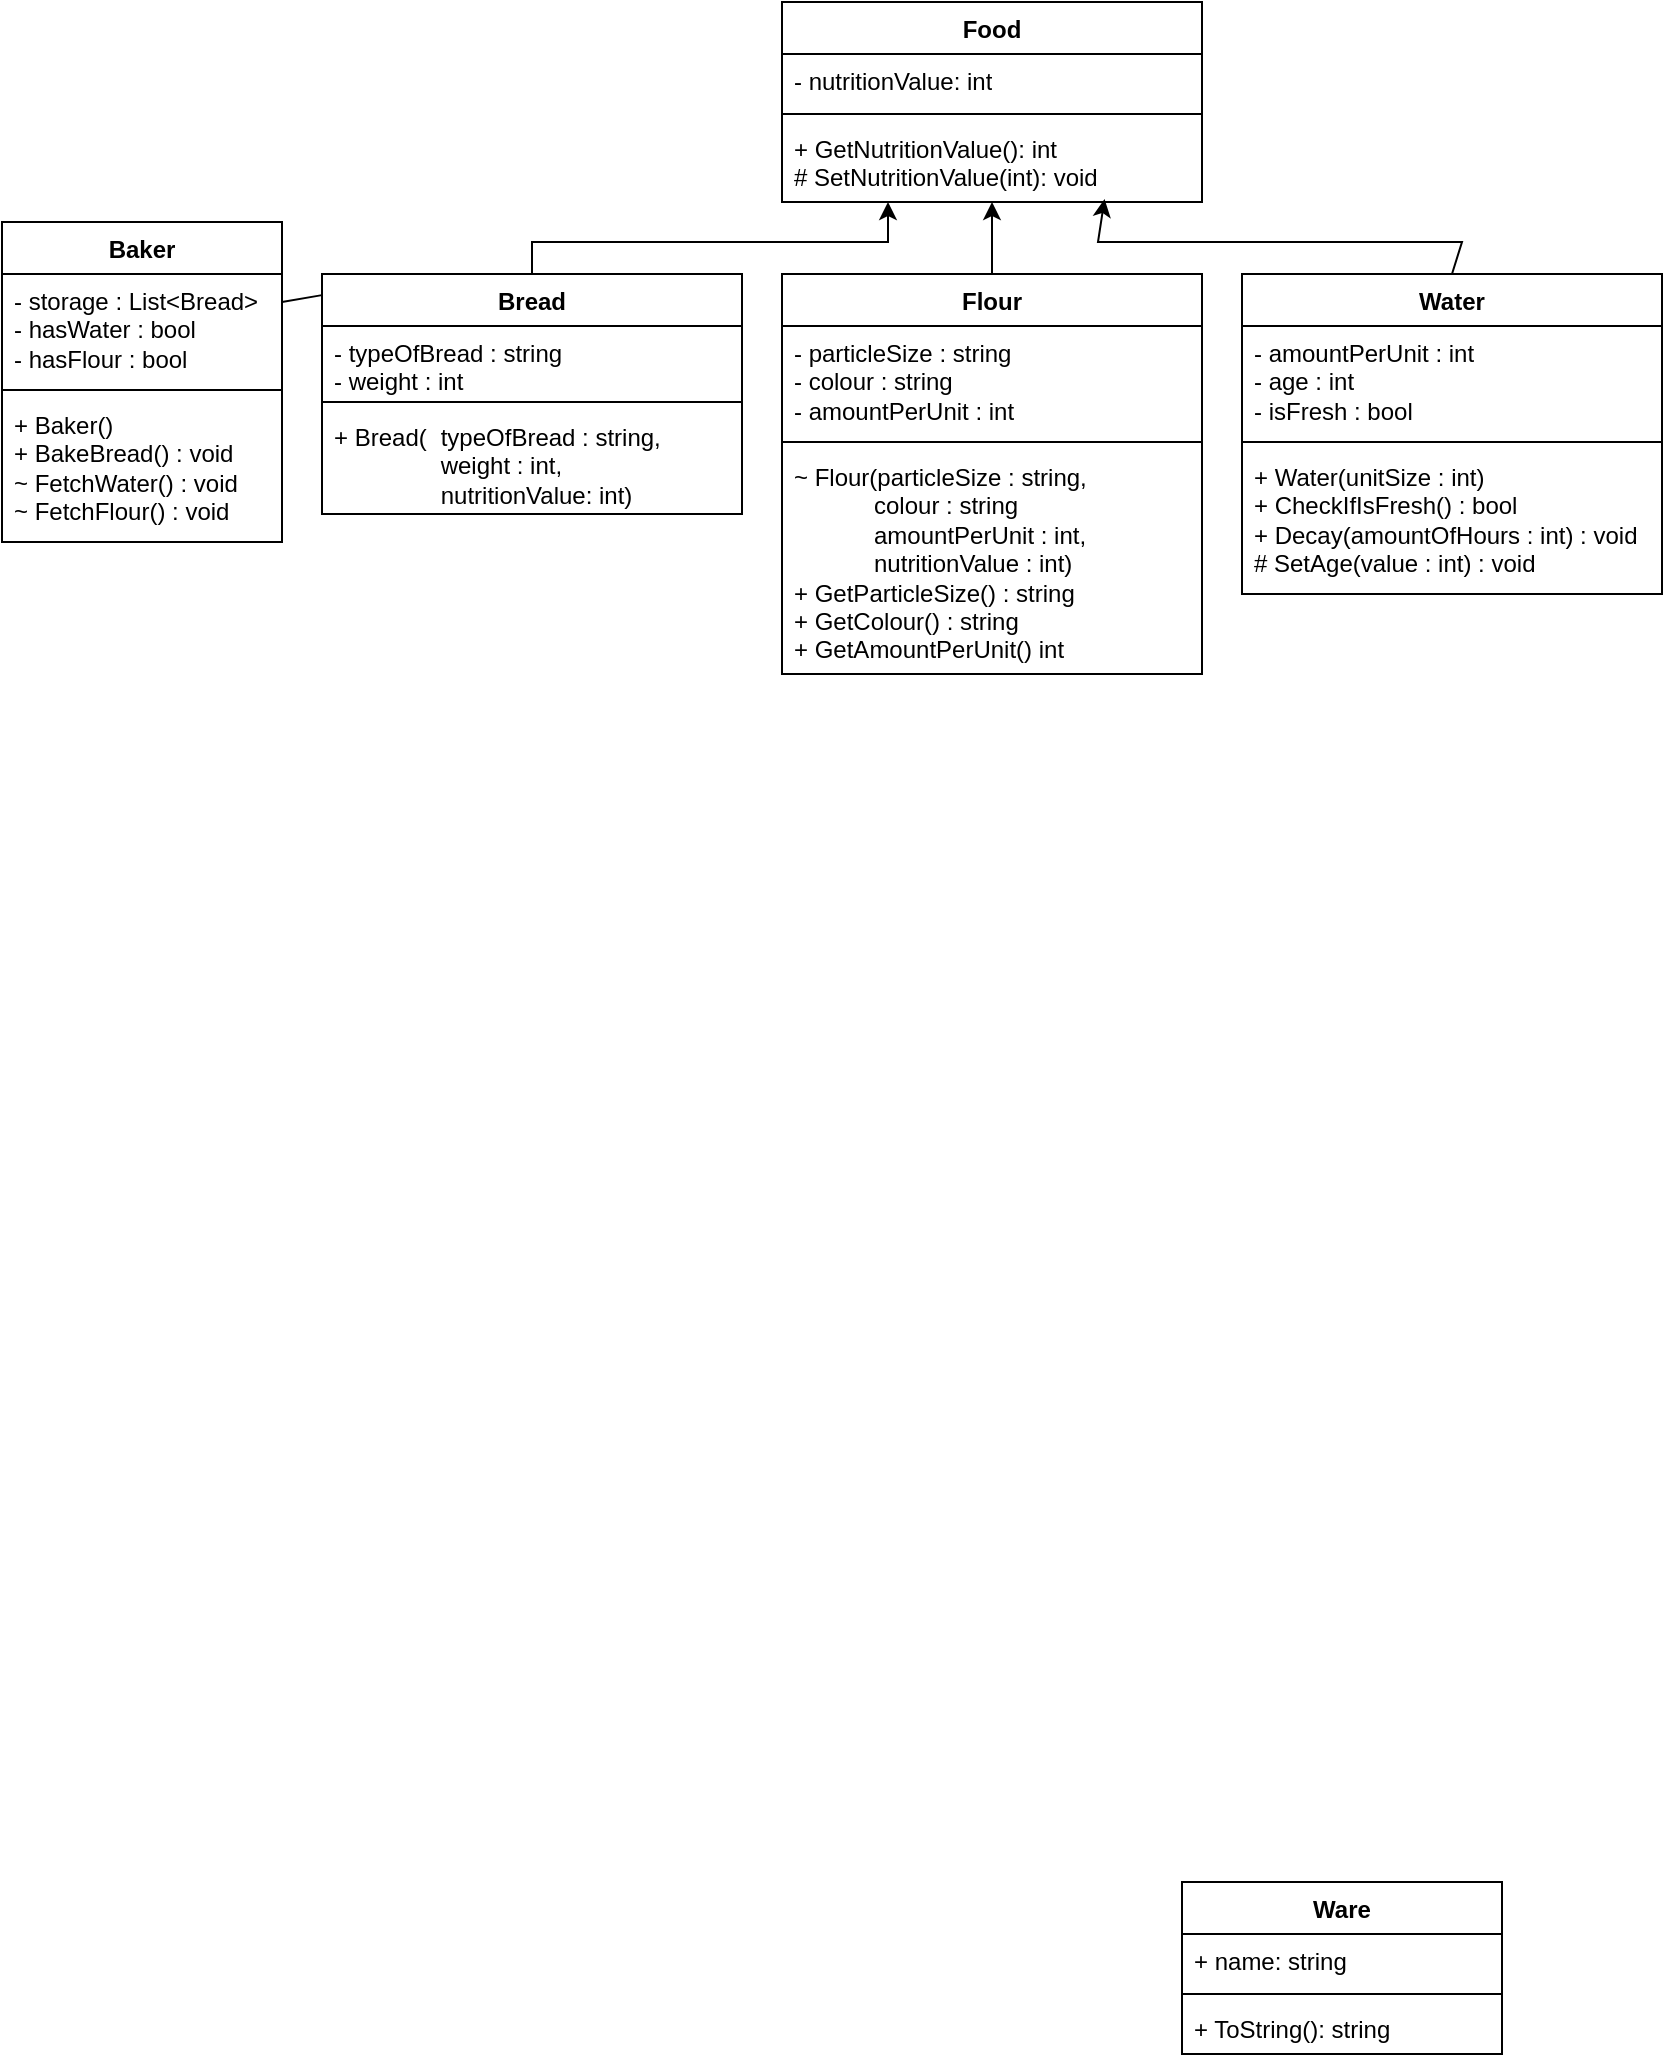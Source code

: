 <mxfile version="28.2.8">
  <diagram name="Seite-1" id="YE8oFiljuQkFRhypLCb8">
    <mxGraphModel dx="904" dy="472" grid="1" gridSize="10" guides="1" tooltips="1" connect="1" arrows="1" fold="1" page="1" pageScale="1" pageWidth="827" pageHeight="1169" math="0" shadow="0">
      <root>
        <mxCell id="0" />
        <mxCell id="1" parent="0" />
        <mxCell id="5SmCWOZqy4q0GIJ6O8Qh-1" value="Baker" style="swimlane;fontStyle=1;align=center;verticalAlign=top;childLayout=stackLayout;horizontal=1;startSize=26;horizontalStack=0;resizeParent=1;resizeParentMax=0;resizeLast=0;collapsible=1;marginBottom=0;whiteSpace=wrap;html=1;" parent="1" vertex="1">
          <mxGeometry x="40" y="240" width="140" height="160" as="geometry" />
        </mxCell>
        <mxCell id="5SmCWOZqy4q0GIJ6O8Qh-2" value="- storage : List&amp;lt;Bread&amp;gt;&lt;div&gt;- hasWater : bool&lt;/div&gt;&lt;div&gt;- hasFlour : bool&lt;/div&gt;" style="text;strokeColor=none;fillColor=none;align=left;verticalAlign=top;spacingLeft=4;spacingRight=4;overflow=hidden;rotatable=0;points=[[0,0.5],[1,0.5]];portConstraint=eastwest;whiteSpace=wrap;html=1;" parent="5SmCWOZqy4q0GIJ6O8Qh-1" vertex="1">
          <mxGeometry y="26" width="140" height="54" as="geometry" />
        </mxCell>
        <mxCell id="5SmCWOZqy4q0GIJ6O8Qh-3" value="" style="line;strokeWidth=1;fillColor=none;align=left;verticalAlign=middle;spacingTop=-1;spacingLeft=3;spacingRight=3;rotatable=0;labelPosition=right;points=[];portConstraint=eastwest;strokeColor=inherit;" parent="5SmCWOZqy4q0GIJ6O8Qh-1" vertex="1">
          <mxGeometry y="80" width="140" height="8" as="geometry" />
        </mxCell>
        <mxCell id="5SmCWOZqy4q0GIJ6O8Qh-4" value="+ Baker()&lt;div&gt;+ BakeBread() : void&lt;/div&gt;&lt;div&gt;~ FetchWater()&amp;nbsp;&lt;span style=&quot;background-color: transparent; color: light-dark(rgb(0, 0, 0), rgb(255, 255, 255));&quot;&gt;: void&lt;/span&gt;&lt;/div&gt;&lt;div&gt;~ FetchFlour()&amp;nbsp;&lt;span style=&quot;background-color: transparent; color: light-dark(rgb(0, 0, 0), rgb(255, 255, 255));&quot;&gt;: void&lt;/span&gt;&lt;/div&gt;" style="text;strokeColor=none;fillColor=none;align=left;verticalAlign=top;spacingLeft=4;spacingRight=4;overflow=hidden;rotatable=0;points=[[0,0.5],[1,0.5]];portConstraint=eastwest;whiteSpace=wrap;html=1;" parent="5SmCWOZqy4q0GIJ6O8Qh-1" vertex="1">
          <mxGeometry y="88" width="140" height="72" as="geometry" />
        </mxCell>
        <mxCell id="VzENnuomO6U80wlV3h0H-13" style="edgeStyle=orthogonalEdgeStyle;rounded=0;orthogonalLoop=1;jettySize=auto;html=1;entryX=0.25;entryY=1;entryDx=0;entryDy=0;" edge="1" parent="1" source="5SmCWOZqy4q0GIJ6O8Qh-5" target="VzENnuomO6U80wlV3h0H-4">
          <mxGeometry relative="1" as="geometry">
            <mxPoint x="305" y="230" as="targetPoint" />
            <Array as="points">
              <mxPoint x="305" y="250" />
              <mxPoint x="483" y="250" />
              <mxPoint x="483" y="230" />
            </Array>
          </mxGeometry>
        </mxCell>
        <mxCell id="5SmCWOZqy4q0GIJ6O8Qh-5" value="Bread" style="swimlane;fontStyle=1;align=center;verticalAlign=top;childLayout=stackLayout;horizontal=1;startSize=26;horizontalStack=0;resizeParent=1;resizeParentMax=0;resizeLast=0;collapsible=1;marginBottom=0;whiteSpace=wrap;html=1;" parent="1" vertex="1">
          <mxGeometry x="200" y="266" width="210" height="120" as="geometry" />
        </mxCell>
        <mxCell id="5SmCWOZqy4q0GIJ6O8Qh-6" value="- typeOfBread : string&lt;div&gt;- weight : int&lt;/div&gt;" style="text;strokeColor=none;fillColor=none;align=left;verticalAlign=top;spacingLeft=4;spacingRight=4;overflow=hidden;rotatable=0;points=[[0,0.5],[1,0.5]];portConstraint=eastwest;whiteSpace=wrap;html=1;" parent="5SmCWOZqy4q0GIJ6O8Qh-5" vertex="1">
          <mxGeometry y="26" width="210" height="34" as="geometry" />
        </mxCell>
        <mxCell id="5SmCWOZqy4q0GIJ6O8Qh-7" value="" style="line;strokeWidth=1;fillColor=none;align=left;verticalAlign=middle;spacingTop=-1;spacingLeft=3;spacingRight=3;rotatable=0;labelPosition=right;points=[];portConstraint=eastwest;strokeColor=inherit;" parent="5SmCWOZqy4q0GIJ6O8Qh-5" vertex="1">
          <mxGeometry y="60" width="210" height="8" as="geometry" />
        </mxCell>
        <mxCell id="5SmCWOZqy4q0GIJ6O8Qh-8" value="+ Bread(&lt;span style=&quot;white-space: pre;&quot;&gt;&#x9;&lt;/span&gt;typeOfBread : string,&lt;div&gt;&lt;span style=&quot;white-space: pre;&quot;&gt;&#x9;&lt;/span&gt;&lt;span style=&quot;white-space: pre;&quot;&gt;&#x9;&lt;/span&gt;weight : int,&lt;br&gt;&lt;/div&gt;&lt;div&gt;&lt;span style=&quot;white-space: pre;&quot;&gt;&#x9;&lt;/span&gt;&lt;span style=&quot;white-space: pre;&quot;&gt;&#x9;&lt;/span&gt;nutritionValue: int)&lt;/div&gt;" style="text;strokeColor=none;fillColor=none;align=left;verticalAlign=top;spacingLeft=4;spacingRight=4;overflow=hidden;rotatable=0;points=[[0,0.5],[1,0.5]];portConstraint=eastwest;whiteSpace=wrap;html=1;" parent="5SmCWOZqy4q0GIJ6O8Qh-5" vertex="1">
          <mxGeometry y="68" width="210" height="52" as="geometry" />
        </mxCell>
        <mxCell id="VzENnuomO6U80wlV3h0H-14" value="" style="edgeStyle=orthogonalEdgeStyle;rounded=0;orthogonalLoop=1;jettySize=auto;html=1;entryX=0.5;entryY=1;entryDx=0;entryDy=0;" edge="1" parent="1" source="5SmCWOZqy4q0GIJ6O8Qh-9" target="VzENnuomO6U80wlV3h0H-4">
          <mxGeometry relative="1" as="geometry" />
        </mxCell>
        <mxCell id="5SmCWOZqy4q0GIJ6O8Qh-9" value="Flour" style="swimlane;fontStyle=1;align=center;verticalAlign=top;childLayout=stackLayout;horizontal=1;startSize=26;horizontalStack=0;resizeParent=1;resizeParentMax=0;resizeLast=0;collapsible=1;marginBottom=0;whiteSpace=wrap;html=1;" parent="1" vertex="1">
          <mxGeometry x="430" y="266" width="210" height="200" as="geometry" />
        </mxCell>
        <mxCell id="5SmCWOZqy4q0GIJ6O8Qh-10" value="- particleSize : string&lt;div&gt;- colour : string&lt;/div&gt;&lt;div&gt;- amountPerUnit : int&lt;/div&gt;" style="text;strokeColor=none;fillColor=none;align=left;verticalAlign=top;spacingLeft=4;spacingRight=4;overflow=hidden;rotatable=0;points=[[0,0.5],[1,0.5]];portConstraint=eastwest;whiteSpace=wrap;html=1;" parent="5SmCWOZqy4q0GIJ6O8Qh-9" vertex="1">
          <mxGeometry y="26" width="210" height="54" as="geometry" />
        </mxCell>
        <mxCell id="5SmCWOZqy4q0GIJ6O8Qh-11" value="" style="line;strokeWidth=1;fillColor=none;align=left;verticalAlign=middle;spacingTop=-1;spacingLeft=3;spacingRight=3;rotatable=0;labelPosition=right;points=[];portConstraint=eastwest;strokeColor=inherit;" parent="5SmCWOZqy4q0GIJ6O8Qh-9" vertex="1">
          <mxGeometry y="80" width="210" height="8" as="geometry" />
        </mxCell>
        <mxCell id="5SmCWOZqy4q0GIJ6O8Qh-12" value="~ Flour(particleSize : string,&lt;div&gt;&lt;span style=&quot;white-space: pre;&quot;&gt;&#x9;&lt;/span&gt;&amp;nbsp; &amp;nbsp; colour : string&lt;br&gt;&lt;/div&gt;&lt;div&gt;&lt;span style=&quot;white-space: pre;&quot;&gt;&#x9;&lt;/span&gt;&amp;nbsp; &amp;nbsp; amountPerUnit : int,&lt;br&gt;&lt;/div&gt;&lt;div&gt;&lt;span style=&quot;white-space: pre;&quot;&gt;&#x9;&lt;/span&gt;&amp;nbsp; &amp;nbsp; nutritionValue : int)&lt;br&gt;&lt;/div&gt;&lt;div&gt;+ GetParticleSize() : string&lt;/div&gt;&lt;div&gt;+ GetColour() : string&lt;/div&gt;&lt;div&gt;+ GetAmountPerUnit() int&lt;/div&gt;" style="text;strokeColor=none;fillColor=none;align=left;verticalAlign=top;spacingLeft=4;spacingRight=4;overflow=hidden;rotatable=0;points=[[0,0.5],[1,0.5]];portConstraint=eastwest;whiteSpace=wrap;html=1;" parent="5SmCWOZqy4q0GIJ6O8Qh-9" vertex="1">
          <mxGeometry y="88" width="210" height="112" as="geometry" />
        </mxCell>
        <mxCell id="5SmCWOZqy4q0GIJ6O8Qh-13" value="Water" style="swimlane;fontStyle=1;align=center;verticalAlign=top;childLayout=stackLayout;horizontal=1;startSize=26;horizontalStack=0;resizeParent=1;resizeParentMax=0;resizeLast=0;collapsible=1;marginBottom=0;whiteSpace=wrap;html=1;" parent="1" vertex="1">
          <mxGeometry x="660" y="266" width="210" height="160" as="geometry" />
        </mxCell>
        <mxCell id="5SmCWOZqy4q0GIJ6O8Qh-14" value="- amountPerUnit : int&lt;div&gt;- age : int&lt;/div&gt;&lt;div&gt;- isFresh : bool&lt;/div&gt;" style="text;strokeColor=none;fillColor=none;align=left;verticalAlign=top;spacingLeft=4;spacingRight=4;overflow=hidden;rotatable=0;points=[[0,0.5],[1,0.5]];portConstraint=eastwest;whiteSpace=wrap;html=1;" parent="5SmCWOZqy4q0GIJ6O8Qh-13" vertex="1">
          <mxGeometry y="26" width="210" height="54" as="geometry" />
        </mxCell>
        <mxCell id="5SmCWOZqy4q0GIJ6O8Qh-15" value="" style="line;strokeWidth=1;fillColor=none;align=left;verticalAlign=middle;spacingTop=-1;spacingLeft=3;spacingRight=3;rotatable=0;labelPosition=right;points=[];portConstraint=eastwest;strokeColor=inherit;" parent="5SmCWOZqy4q0GIJ6O8Qh-13" vertex="1">
          <mxGeometry y="80" width="210" height="8" as="geometry" />
        </mxCell>
        <mxCell id="5SmCWOZqy4q0GIJ6O8Qh-16" value="+ Water(unitSize : int)&lt;div&gt;+ CheckIfIsFresh() : bool&lt;/div&gt;&lt;div&gt;+ Decay(amountOfHours : int) : void&lt;/div&gt;&lt;div&gt;# SetAge(value : int) : void&lt;/div&gt;" style="text;strokeColor=none;fillColor=none;align=left;verticalAlign=top;spacingLeft=4;spacingRight=4;overflow=hidden;rotatable=0;points=[[0,0.5],[1,0.5]];portConstraint=eastwest;whiteSpace=wrap;html=1;" parent="5SmCWOZqy4q0GIJ6O8Qh-13" vertex="1">
          <mxGeometry y="88" width="210" height="72" as="geometry" />
        </mxCell>
        <mxCell id="VzENnuomO6U80wlV3h0H-3" value="" style="endArrow=none;html=1;rounded=0;exitX=1;exitY=0.25;exitDx=0;exitDy=0;entryX=0;entryY=0.088;entryDx=0;entryDy=0;entryPerimeter=0;" edge="1" parent="1" source="5SmCWOZqy4q0GIJ6O8Qh-1" target="5SmCWOZqy4q0GIJ6O8Qh-5">
          <mxGeometry width="50" height="50" relative="1" as="geometry">
            <mxPoint x="230" y="310" as="sourcePoint" />
            <mxPoint x="280" y="300" as="targetPoint" />
          </mxGeometry>
        </mxCell>
        <mxCell id="VzENnuomO6U80wlV3h0H-4" value="Food" style="swimlane;fontStyle=1;align=center;verticalAlign=top;childLayout=stackLayout;horizontal=1;startSize=26;horizontalStack=0;resizeParent=1;resizeParentMax=0;resizeLast=0;collapsible=1;marginBottom=0;whiteSpace=wrap;html=1;" vertex="1" parent="1">
          <mxGeometry x="430" y="130" width="210" height="100" as="geometry" />
        </mxCell>
        <mxCell id="VzENnuomO6U80wlV3h0H-5" value="- nutritionValue: int" style="text;strokeColor=none;fillColor=none;align=left;verticalAlign=top;spacingLeft=4;spacingRight=4;overflow=hidden;rotatable=0;points=[[0,0.5],[1,0.5]];portConstraint=eastwest;whiteSpace=wrap;html=1;" vertex="1" parent="VzENnuomO6U80wlV3h0H-4">
          <mxGeometry y="26" width="210" height="26" as="geometry" />
        </mxCell>
        <mxCell id="VzENnuomO6U80wlV3h0H-6" value="" style="line;strokeWidth=1;fillColor=none;align=left;verticalAlign=middle;spacingTop=-1;spacingLeft=3;spacingRight=3;rotatable=0;labelPosition=right;points=[];portConstraint=eastwest;strokeColor=inherit;" vertex="1" parent="VzENnuomO6U80wlV3h0H-4">
          <mxGeometry y="52" width="210" height="8" as="geometry" />
        </mxCell>
        <mxCell id="VzENnuomO6U80wlV3h0H-7" value="+ GetNutritionValue(): int&lt;div&gt;# SetNutritionValue(int): void&lt;/div&gt;" style="text;strokeColor=none;fillColor=none;align=left;verticalAlign=top;spacingLeft=4;spacingRight=4;overflow=hidden;rotatable=0;points=[[0,0.5],[1,0.5]];portConstraint=eastwest;whiteSpace=wrap;html=1;" vertex="1" parent="VzENnuomO6U80wlV3h0H-4">
          <mxGeometry y="60" width="210" height="40" as="geometry" />
        </mxCell>
        <mxCell id="VzENnuomO6U80wlV3h0H-8" value="Ware" style="swimlane;fontStyle=1;align=center;verticalAlign=top;childLayout=stackLayout;horizontal=1;startSize=26;horizontalStack=0;resizeParent=1;resizeParentMax=0;resizeLast=0;collapsible=1;marginBottom=0;whiteSpace=wrap;html=1;" vertex="1" parent="1">
          <mxGeometry x="630" y="1070" width="160" height="86" as="geometry" />
        </mxCell>
        <mxCell id="VzENnuomO6U80wlV3h0H-9" value="+ name: string" style="text;strokeColor=none;fillColor=none;align=left;verticalAlign=top;spacingLeft=4;spacingRight=4;overflow=hidden;rotatable=0;points=[[0,0.5],[1,0.5]];portConstraint=eastwest;whiteSpace=wrap;html=1;" vertex="1" parent="VzENnuomO6U80wlV3h0H-8">
          <mxGeometry y="26" width="160" height="26" as="geometry" />
        </mxCell>
        <mxCell id="VzENnuomO6U80wlV3h0H-10" value="" style="line;strokeWidth=1;fillColor=none;align=left;verticalAlign=middle;spacingTop=-1;spacingLeft=3;spacingRight=3;rotatable=0;labelPosition=right;points=[];portConstraint=eastwest;strokeColor=inherit;" vertex="1" parent="VzENnuomO6U80wlV3h0H-8">
          <mxGeometry y="52" width="160" height="8" as="geometry" />
        </mxCell>
        <mxCell id="VzENnuomO6U80wlV3h0H-11" value="+ ToString(): string" style="text;strokeColor=none;fillColor=none;align=left;verticalAlign=top;spacingLeft=4;spacingRight=4;overflow=hidden;rotatable=0;points=[[0,0.5],[1,0.5]];portConstraint=eastwest;whiteSpace=wrap;html=1;" vertex="1" parent="VzENnuomO6U80wlV3h0H-8">
          <mxGeometry y="60" width="160" height="26" as="geometry" />
        </mxCell>
        <mxCell id="VzENnuomO6U80wlV3h0H-15" value="" style="endArrow=classic;html=1;rounded=0;exitX=0.5;exitY=0;exitDx=0;exitDy=0;entryX=0.768;entryY=0.964;entryDx=0;entryDy=0;entryPerimeter=0;" edge="1" parent="1" source="5SmCWOZqy4q0GIJ6O8Qh-13" target="VzENnuomO6U80wlV3h0H-7">
          <mxGeometry width="50" height="50" relative="1" as="geometry">
            <mxPoint x="712.5" y="276" as="sourcePoint" />
            <mxPoint x="587.5" y="240" as="targetPoint" />
            <Array as="points">
              <mxPoint x="770" y="250" />
              <mxPoint x="713" y="250" />
              <mxPoint x="650" y="250" />
              <mxPoint x="588" y="250" />
            </Array>
          </mxGeometry>
        </mxCell>
      </root>
    </mxGraphModel>
  </diagram>
</mxfile>
